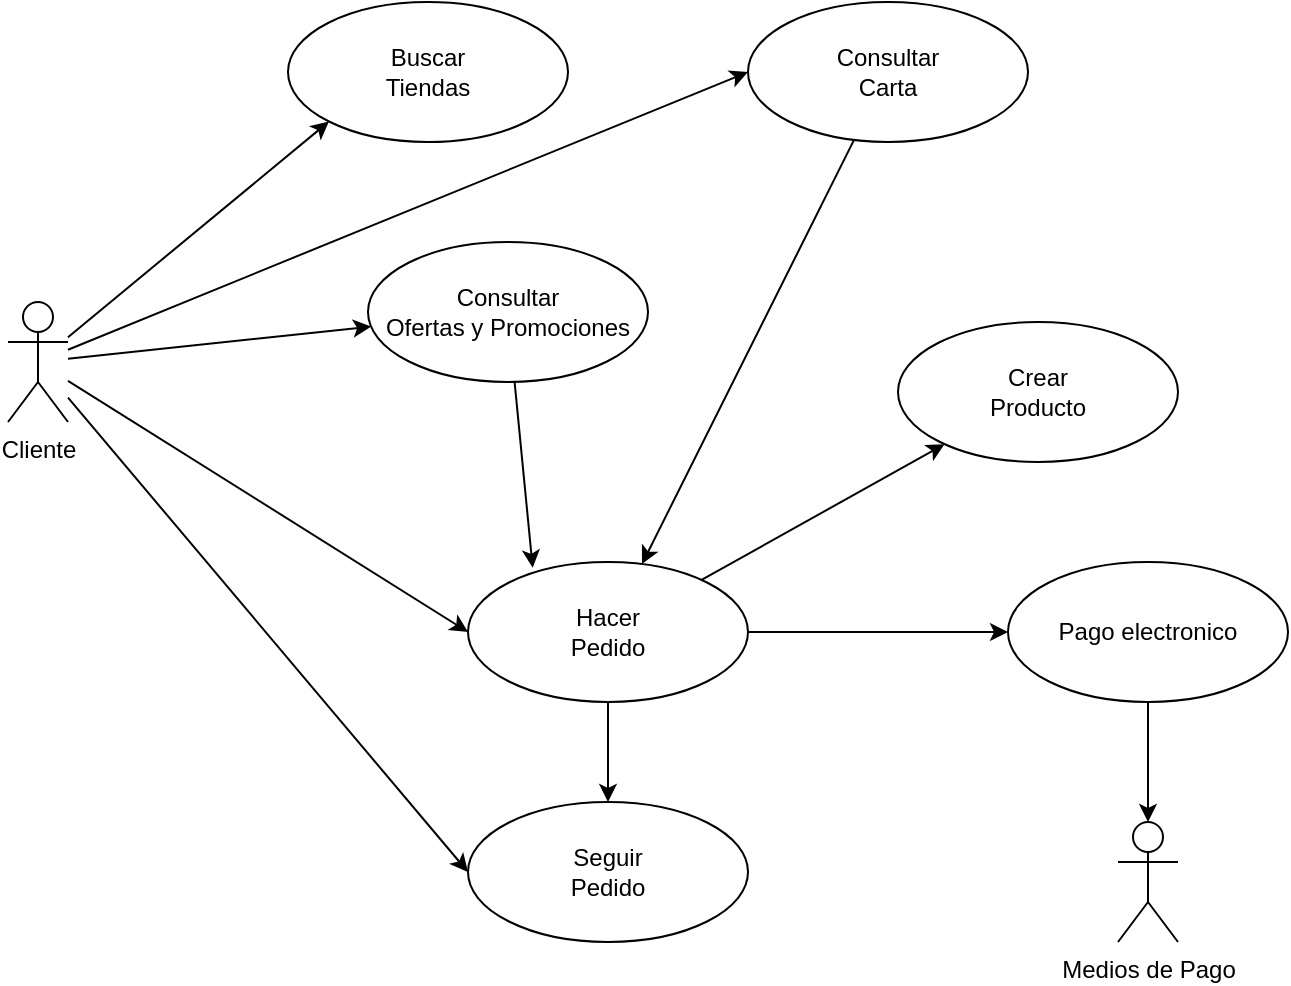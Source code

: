 <mxfile>
    <diagram name="Página-1" id="LHZQOGE_6NusbL_Ne421">
        <mxGraphModel dx="839" dy="607" grid="1" gridSize="10" guides="1" tooltips="1" connect="1" arrows="1" fold="1" page="1" pageScale="1" pageWidth="1169" pageHeight="827" math="0" shadow="0">
            <root>
                <mxCell id="0"/>
                <mxCell id="1" parent="0"/>
                <mxCell id="7" style="edgeStyle=none;html=1;entryX=0;entryY=0.5;entryDx=0;entryDy=0;" edge="1" parent="1" source="ekJRfyjti95Bc3Rd7iP5-2" target="2">
                    <mxGeometry relative="1" as="geometry"/>
                </mxCell>
                <mxCell id="8" style="edgeStyle=none;html=1;" edge="1" parent="1" source="ekJRfyjti95Bc3Rd7iP5-2" target="3">
                    <mxGeometry relative="1" as="geometry"/>
                </mxCell>
                <mxCell id="9" style="edgeStyle=none;html=1;entryX=0;entryY=0.5;entryDx=0;entryDy=0;" edge="1" parent="1" source="ekJRfyjti95Bc3Rd7iP5-2" target="4">
                    <mxGeometry relative="1" as="geometry"/>
                </mxCell>
                <mxCell id="10" style="edgeStyle=none;html=1;entryX=0;entryY=0.5;entryDx=0;entryDy=0;" edge="1" parent="1" source="ekJRfyjti95Bc3Rd7iP5-2" target="6">
                    <mxGeometry relative="1" as="geometry"/>
                </mxCell>
                <mxCell id="19" style="edgeStyle=none;html=1;entryX=0;entryY=1;entryDx=0;entryDy=0;" edge="1" parent="1" source="ekJRfyjti95Bc3Rd7iP5-2" target="18">
                    <mxGeometry relative="1" as="geometry"/>
                </mxCell>
                <mxCell id="ekJRfyjti95Bc3Rd7iP5-2" value="Cliente" style="shape=umlActor;verticalLabelPosition=bottom;verticalAlign=top;html=1;" parent="1" vertex="1">
                    <mxGeometry x="90" y="170" width="30" height="60" as="geometry"/>
                </mxCell>
                <mxCell id="13" style="edgeStyle=none;html=1;" edge="1" parent="1" source="2" target="4">
                    <mxGeometry relative="1" as="geometry"/>
                </mxCell>
                <mxCell id="2" value="Consultar &lt;br&gt;Carta" style="ellipse;whiteSpace=wrap;html=1;" vertex="1" parent="1">
                    <mxGeometry x="460" y="20" width="140" height="70" as="geometry"/>
                </mxCell>
                <mxCell id="12" style="edgeStyle=none;html=1;entryX=0.231;entryY=0.041;entryDx=0;entryDy=0;entryPerimeter=0;" edge="1" parent="1" source="3" target="4">
                    <mxGeometry relative="1" as="geometry"/>
                </mxCell>
                <mxCell id="3" value="Consultar&lt;br&gt;Ofertas y Promociones" style="ellipse;whiteSpace=wrap;html=1;" vertex="1" parent="1">
                    <mxGeometry x="270" y="140" width="140" height="70" as="geometry"/>
                </mxCell>
                <mxCell id="11" style="edgeStyle=none;html=1;" edge="1" parent="1" source="4" target="6">
                    <mxGeometry relative="1" as="geometry"/>
                </mxCell>
                <mxCell id="17" style="edgeStyle=none;html=1;" edge="1" parent="1" source="4" target="15">
                    <mxGeometry relative="1" as="geometry"/>
                </mxCell>
                <mxCell id="21" style="edgeStyle=none;html=1;" edge="1" parent="1" source="4" target="20">
                    <mxGeometry relative="1" as="geometry"/>
                </mxCell>
                <mxCell id="4" value="Hacer&lt;br&gt;Pedido" style="ellipse;whiteSpace=wrap;html=1;" vertex="1" parent="1">
                    <mxGeometry x="320" y="300" width="140" height="70" as="geometry"/>
                </mxCell>
                <mxCell id="6" value="Seguir&lt;br&gt;Pedido" style="ellipse;whiteSpace=wrap;html=1;" vertex="1" parent="1">
                    <mxGeometry x="320" y="420" width="140" height="70" as="geometry"/>
                </mxCell>
                <mxCell id="14" style="edgeStyle=none;html=1;entryX=0.5;entryY=0;entryDx=0;entryDy=0;entryPerimeter=0;" edge="1" parent="1" source="15" target="16">
                    <mxGeometry relative="1" as="geometry"/>
                </mxCell>
                <mxCell id="15" value="Pago electronico" style="ellipse;whiteSpace=wrap;html=1;" vertex="1" parent="1">
                    <mxGeometry x="590" y="300" width="140" height="70" as="geometry"/>
                </mxCell>
                <mxCell id="16" value="Medios de Pago" style="shape=umlActor;verticalLabelPosition=bottom;verticalAlign=top;html=1;" vertex="1" parent="1">
                    <mxGeometry x="645" y="430" width="30" height="60" as="geometry"/>
                </mxCell>
                <mxCell id="18" value="Buscar&lt;br&gt;Tiendas" style="ellipse;whiteSpace=wrap;html=1;" vertex="1" parent="1">
                    <mxGeometry x="230" y="20" width="140" height="70" as="geometry"/>
                </mxCell>
                <mxCell id="20" value="Crear&lt;br&gt;Producto" style="ellipse;whiteSpace=wrap;html=1;" vertex="1" parent="1">
                    <mxGeometry x="535" y="180" width="140" height="70" as="geometry"/>
                </mxCell>
            </root>
        </mxGraphModel>
    </diagram>
</mxfile>